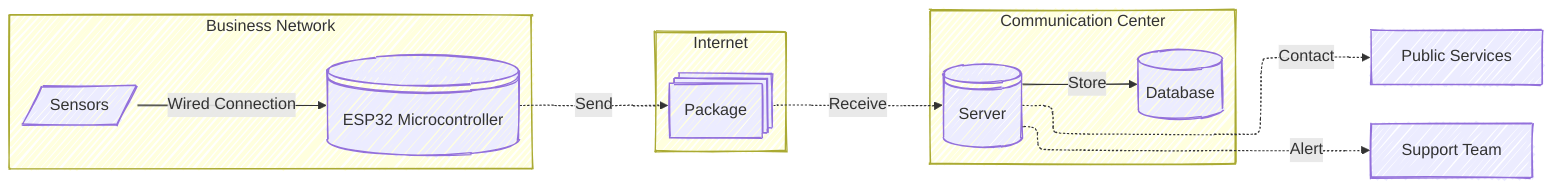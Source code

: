 ---
config:
  layout: elk
  look: handDrawn
  theme: default
---
flowchart LR
    subgraph Business Network
        Sensors@{ shape: lean-r, label: "Sensors" }
        ESP32@{ shape: lin-cyl, label: "ESP32 Microcontroller" }
        Sensors -->|Wired Connection|ESP32
    end
    subgraph Internet
        Package@{ shape: processes, label: "Package" }
    end
    ESP32 -. Send .-> Package
    subgraph Communication Center
        Server@{ shape: lin-cyl, label: "Server" }
        Database[(Database)]
        Server -->|Store| Database
    end
    Package -. Receive .-> Server
    Server -. Contact .-> PublicServices[Public Services]
    Server -. Alert .-> SupportTeam[Support Team]